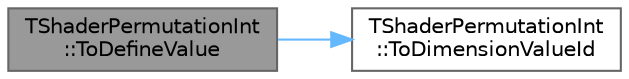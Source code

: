 digraph "TShaderPermutationInt::ToDefineValue"
{
 // INTERACTIVE_SVG=YES
 // LATEX_PDF_SIZE
  bgcolor="transparent";
  edge [fontname=Helvetica,fontsize=10,labelfontname=Helvetica,labelfontsize=10];
  node [fontname=Helvetica,fontsize=10,shape=box,height=0.2,width=0.4];
  rankdir="LR";
  Node1 [id="Node000001",label="TShaderPermutationInt\l::ToDefineValue",height=0.2,width=0.4,color="gray40", fillcolor="grey60", style="filled", fontcolor="black",tooltip="Pass down a int32 to FShaderCompilerEnvironment::SetDefine() even for contiguous enum classes."];
  Node1 -> Node2 [id="edge1_Node000001_Node000002",color="steelblue1",style="solid",tooltip=" "];
  Node2 [id="Node000002",label="TShaderPermutationInt\l::ToDimensionValueId",height=0.2,width=0.4,color="grey40", fillcolor="white", style="filled",URL="$d0/dba/structTShaderPermutationInt.html#ae5506be300caf4a130e4c67312509bad",tooltip="Converts dimension's integer value to dimension's value id."];
}
